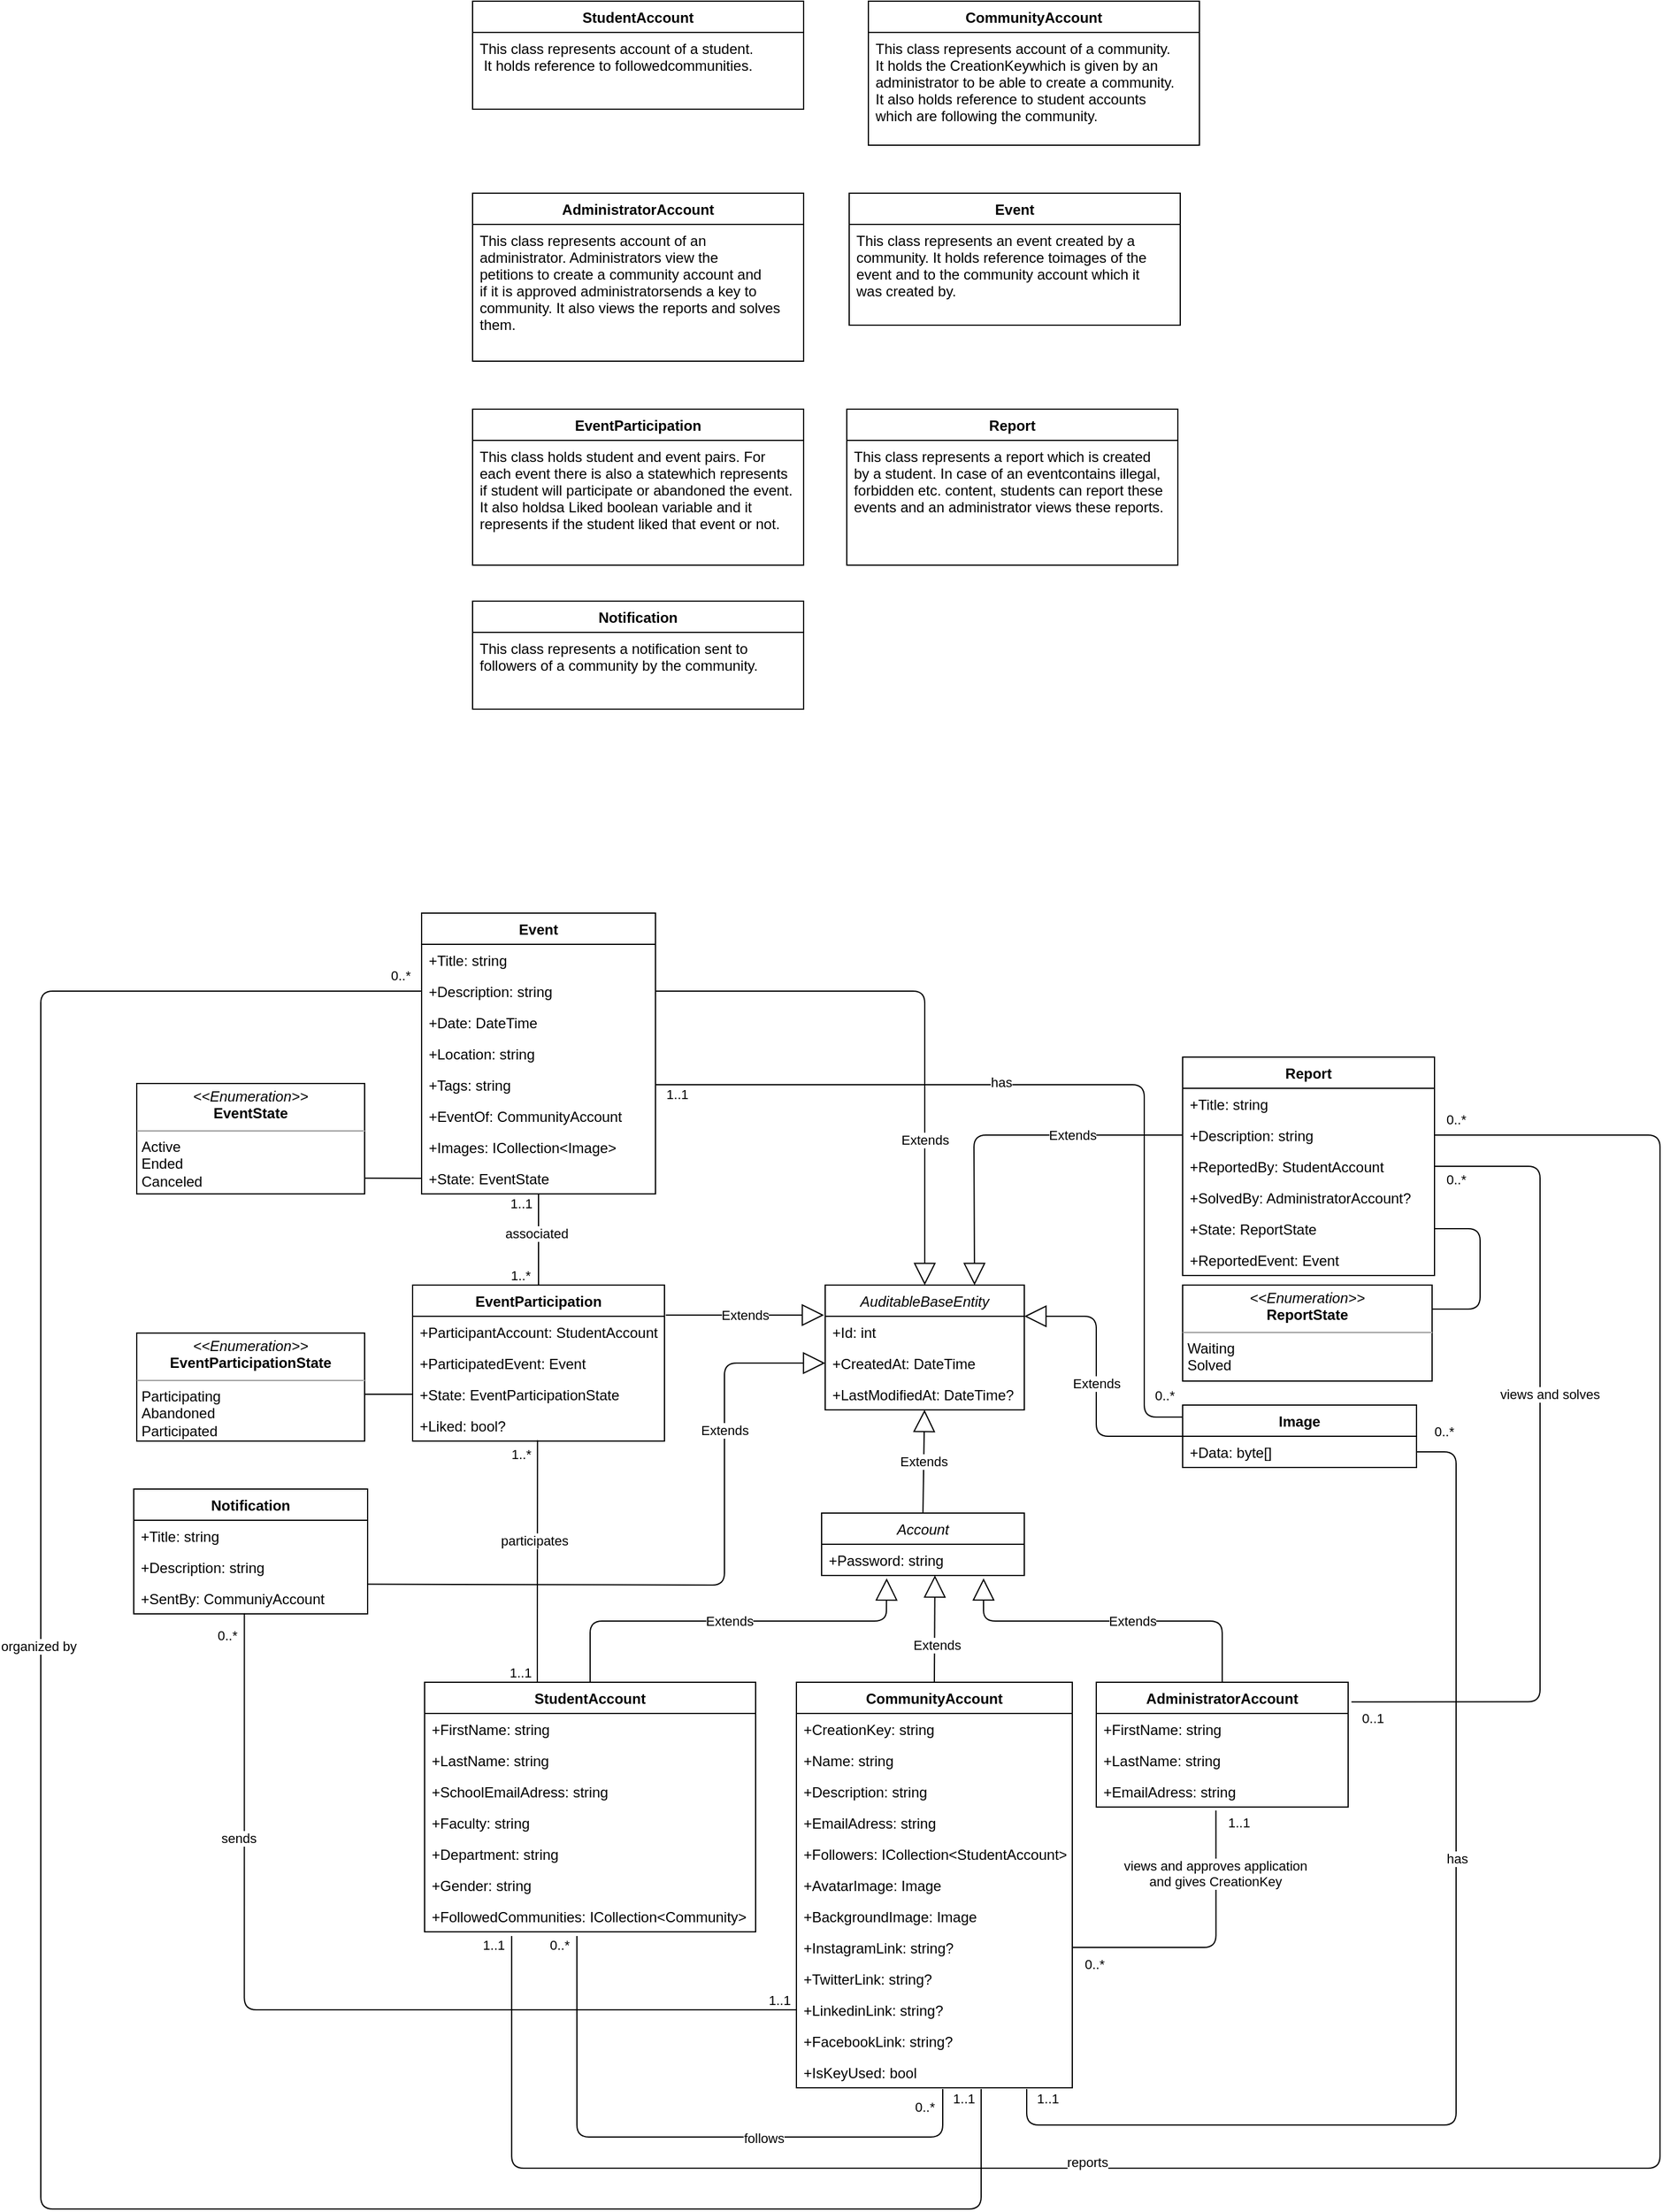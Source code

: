 <mxfile version="13.5.1" type="device"><diagram id="C5RBs43oDa-KdzZeNtuy" name="Page-1"><mxGraphModel dx="2534" dy="2142" grid="1" gridSize="10" guides="1" tooltips="1" connect="1" arrows="1" fold="1" page="1" pageScale="1" pageWidth="827" pageHeight="1169" math="0" shadow="0"><root><mxCell id="WIyWlLk6GJQsqaUBKTNV-0"/><mxCell id="WIyWlLk6GJQsqaUBKTNV-1" parent="WIyWlLk6GJQsqaUBKTNV-0"/><object label="AuditableBaseEntity" f="f&#10;" id="zkfFHV4jXpPFQw0GAbJ--0"><mxCell style="swimlane;fontStyle=2;align=center;verticalAlign=top;childLayout=stackLayout;horizontal=1;startSize=26;horizontalStack=0;resizeParent=1;resizeLast=0;collapsible=1;marginBottom=0;rounded=0;shadow=0;strokeWidth=1;" parent="WIyWlLk6GJQsqaUBKTNV-1" vertex="1"><mxGeometry x="334" y="20" width="166" height="104" as="geometry"><mxRectangle x="230" y="140" width="160" height="26" as="alternateBounds"/></mxGeometry></mxCell></object><mxCell id="zkfFHV4jXpPFQw0GAbJ--1" value="+Id: int" style="text;align=left;verticalAlign=top;spacingLeft=4;spacingRight=4;overflow=hidden;rotatable=0;points=[[0,0.5],[1,0.5]];portConstraint=eastwest;" parent="zkfFHV4jXpPFQw0GAbJ--0" vertex="1"><mxGeometry y="26" width="166" height="26" as="geometry"/></mxCell><mxCell id="zkfFHV4jXpPFQw0GAbJ--2" value="+CreatedAt: DateTime" style="text;align=left;verticalAlign=top;spacingLeft=4;spacingRight=4;overflow=hidden;rotatable=0;points=[[0,0.5],[1,0.5]];portConstraint=eastwest;rounded=0;shadow=0;html=0;" parent="zkfFHV4jXpPFQw0GAbJ--0" vertex="1"><mxGeometry y="52" width="166" height="26" as="geometry"/></mxCell><mxCell id="zkfFHV4jXpPFQw0GAbJ--3" value="+LastModifiedAt: DateTime?" style="text;align=left;verticalAlign=top;spacingLeft=4;spacingRight=4;overflow=hidden;rotatable=0;points=[[0,0.5],[1,0.5]];portConstraint=eastwest;rounded=0;shadow=0;html=0;" parent="zkfFHV4jXpPFQw0GAbJ--0" vertex="1"><mxGeometry y="78" width="166" height="26" as="geometry"/></mxCell><mxCell id="XZDIatSI2VrPZnRgUqBS-0" value="Account" style="swimlane;fontStyle=2;align=center;verticalAlign=top;childLayout=stackLayout;horizontal=1;startSize=26;horizontalStack=0;resizeParent=1;resizeParentMax=0;resizeLast=0;collapsible=1;marginBottom=0;" parent="WIyWlLk6GJQsqaUBKTNV-1" vertex="1"><mxGeometry x="331" y="210" width="169" height="52" as="geometry"/></mxCell><mxCell id="XZDIatSI2VrPZnRgUqBS-1" value="+Password: string" style="text;strokeColor=none;fillColor=none;align=left;verticalAlign=top;spacingLeft=4;spacingRight=4;overflow=hidden;rotatable=0;points=[[0,0.5],[1,0.5]];portConstraint=eastwest;" parent="XZDIatSI2VrPZnRgUqBS-0" vertex="1"><mxGeometry y="26" width="169" height="26" as="geometry"/></mxCell><mxCell id="XZDIatSI2VrPZnRgUqBS-6" value="Extends" style="endArrow=block;endSize=16;endFill=0;html=1;exitX=0.5;exitY=0;exitDx=0;exitDy=0;" parent="WIyWlLk6GJQsqaUBKTNV-1" source="XZDIatSI2VrPZnRgUqBS-0" target="zkfFHV4jXpPFQw0GAbJ--3" edge="1"><mxGeometry width="160" relative="1" as="geometry"><mxPoint x="430" y="170" as="sourcePoint"/><mxPoint x="590" y="170" as="targetPoint"/></mxGeometry></mxCell><mxCell id="XZDIatSI2VrPZnRgUqBS-7" value="StudentAccount" style="swimlane;fontStyle=1;align=center;verticalAlign=top;childLayout=stackLayout;horizontal=1;startSize=26;horizontalStack=0;resizeParent=1;resizeParentMax=0;resizeLast=0;collapsible=1;marginBottom=0;" parent="WIyWlLk6GJQsqaUBKTNV-1" vertex="1"><mxGeometry y="351" width="276" height="208" as="geometry"/></mxCell><mxCell id="XZDIatSI2VrPZnRgUqBS-8" value="+FirstName: string" style="text;strokeColor=none;fillColor=none;align=left;verticalAlign=top;spacingLeft=4;spacingRight=4;overflow=hidden;rotatable=0;points=[[0,0.5],[1,0.5]];portConstraint=eastwest;" parent="XZDIatSI2VrPZnRgUqBS-7" vertex="1"><mxGeometry y="26" width="276" height="26" as="geometry"/></mxCell><mxCell id="XZDIatSI2VrPZnRgUqBS-12" value="+LastName: string" style="text;strokeColor=none;fillColor=none;align=left;verticalAlign=top;spacingLeft=4;spacingRight=4;overflow=hidden;rotatable=0;points=[[0,0.5],[1,0.5]];portConstraint=eastwest;" parent="XZDIatSI2VrPZnRgUqBS-7" vertex="1"><mxGeometry y="52" width="276" height="26" as="geometry"/></mxCell><mxCell id="XZDIatSI2VrPZnRgUqBS-13" value="+SchoolEmailAdress: string" style="text;strokeColor=none;fillColor=none;align=left;verticalAlign=top;spacingLeft=4;spacingRight=4;overflow=hidden;rotatable=0;points=[[0,0.5],[1,0.5]];portConstraint=eastwest;" parent="XZDIatSI2VrPZnRgUqBS-7" vertex="1"><mxGeometry y="78" width="276" height="26" as="geometry"/></mxCell><mxCell id="XZDIatSI2VrPZnRgUqBS-14" value="+Faculty: string" style="text;strokeColor=none;fillColor=none;align=left;verticalAlign=top;spacingLeft=4;spacingRight=4;overflow=hidden;rotatable=0;points=[[0,0.5],[1,0.5]];portConstraint=eastwest;" parent="XZDIatSI2VrPZnRgUqBS-7" vertex="1"><mxGeometry y="104" width="276" height="26" as="geometry"/></mxCell><mxCell id="XZDIatSI2VrPZnRgUqBS-15" value="+Department: string" style="text;strokeColor=none;fillColor=none;align=left;verticalAlign=top;spacingLeft=4;spacingRight=4;overflow=hidden;rotatable=0;points=[[0,0.5],[1,0.5]];portConstraint=eastwest;" parent="XZDIatSI2VrPZnRgUqBS-7" vertex="1"><mxGeometry y="130" width="276" height="26" as="geometry"/></mxCell><mxCell id="XZDIatSI2VrPZnRgUqBS-17" value="+Gender: string" style="text;strokeColor=none;fillColor=none;align=left;verticalAlign=top;spacingLeft=4;spacingRight=4;overflow=hidden;rotatable=0;points=[[0,0.5],[1,0.5]];portConstraint=eastwest;" parent="XZDIatSI2VrPZnRgUqBS-7" vertex="1"><mxGeometry y="156" width="276" height="26" as="geometry"/></mxCell><mxCell id="XZDIatSI2VrPZnRgUqBS-18" value="+FollowedCommunities: ICollection&lt;Community&gt;" style="text;strokeColor=none;fillColor=none;align=left;verticalAlign=top;spacingLeft=4;spacingRight=4;overflow=hidden;rotatable=0;points=[[0,0.5],[1,0.5]];portConstraint=eastwest;" parent="XZDIatSI2VrPZnRgUqBS-7" vertex="1"><mxGeometry y="182" width="276" height="26" as="geometry"/></mxCell><mxCell id="XZDIatSI2VrPZnRgUqBS-19" value="Extends" style="endArrow=block;endSize=16;endFill=0;html=1;exitX=0.5;exitY=0;exitDx=0;exitDy=0;entryX=0.321;entryY=1.092;entryDx=0;entryDy=0;entryPerimeter=0;" parent="WIyWlLk6GJQsqaUBKTNV-1" source="XZDIatSI2VrPZnRgUqBS-7" target="XZDIatSI2VrPZnRgUqBS-1" edge="1"><mxGeometry width="160" relative="1" as="geometry"><mxPoint x="424" y="220" as="sourcePoint"/><mxPoint x="426.606" y="134" as="targetPoint"/><Array as="points"><mxPoint x="138" y="300"/><mxPoint x="385" y="300"/></Array></mxGeometry></mxCell><mxCell id="XZDIatSI2VrPZnRgUqBS-29" value="Extends" style="endArrow=block;endSize=16;endFill=0;html=1;exitX=0.5;exitY=0;exitDx=0;exitDy=0;entryX=0.559;entryY=0.998;entryDx=0;entryDy=0;entryPerimeter=0;" parent="WIyWlLk6GJQsqaUBKTNV-1" source="XZDIatSI2VrPZnRgUqBS-20" target="XZDIatSI2VrPZnRgUqBS-1" edge="1"><mxGeometry x="-0.288" y="-2" width="160" relative="1" as="geometry"><mxPoint x="424" y="220" as="sourcePoint"/><mxPoint x="429" y="264" as="targetPoint"/><mxPoint as="offset"/></mxGeometry></mxCell><mxCell id="XZDIatSI2VrPZnRgUqBS-39" value="Extends" style="endArrow=block;endSize=16;endFill=0;html=1;exitX=0.5;exitY=0;exitDx=0;exitDy=0;entryX=0.799;entryY=1.092;entryDx=0;entryDy=0;entryPerimeter=0;" parent="WIyWlLk6GJQsqaUBKTNV-1" source="XZDIatSI2VrPZnRgUqBS-30" target="XZDIatSI2VrPZnRgUqBS-1" edge="1"><mxGeometry x="-0.118" width="160" relative="1" as="geometry"><mxPoint x="435" y="361" as="sourcePoint"/><mxPoint x="430" y="260" as="targetPoint"/><mxPoint as="offset"/><Array as="points"><mxPoint x="665" y="300"/><mxPoint x="466" y="300"/></Array></mxGeometry></mxCell><mxCell id="XZDIatSI2VrPZnRgUqBS-30" value="AdministratorAccount" style="swimlane;fontStyle=1;align=center;verticalAlign=top;childLayout=stackLayout;horizontal=1;startSize=26;horizontalStack=0;resizeParent=1;resizeParentMax=0;resizeLast=0;collapsible=1;marginBottom=0;" parent="WIyWlLk6GJQsqaUBKTNV-1" vertex="1"><mxGeometry x="560" y="351" width="210" height="104" as="geometry"/></mxCell><mxCell id="XZDIatSI2VrPZnRgUqBS-32" value="+FirstName: string" style="text;strokeColor=none;fillColor=none;align=left;verticalAlign=top;spacingLeft=4;spacingRight=4;overflow=hidden;rotatable=0;points=[[0,0.5],[1,0.5]];portConstraint=eastwest;" parent="XZDIatSI2VrPZnRgUqBS-30" vertex="1"><mxGeometry y="26" width="210" height="26" as="geometry"/></mxCell><mxCell id="XZDIatSI2VrPZnRgUqBS-34" value="+LastName: string" style="text;strokeColor=none;fillColor=none;align=left;verticalAlign=top;spacingLeft=4;spacingRight=4;overflow=hidden;rotatable=0;points=[[0,0.5],[1,0.5]];portConstraint=eastwest;" parent="XZDIatSI2VrPZnRgUqBS-30" vertex="1"><mxGeometry y="52" width="210" height="26" as="geometry"/></mxCell><mxCell id="XZDIatSI2VrPZnRgUqBS-38" value="+EmailAdress: string" style="text;strokeColor=none;fillColor=none;align=left;verticalAlign=top;spacingLeft=4;spacingRight=4;overflow=hidden;rotatable=0;points=[[0,0.5],[1,0.5]];portConstraint=eastwest;" parent="XZDIatSI2VrPZnRgUqBS-30" vertex="1"><mxGeometry y="78" width="210" height="26" as="geometry"/></mxCell><mxCell id="XZDIatSI2VrPZnRgUqBS-64" value="&lt;p style=&quot;margin: 0px ; margin-top: 4px ; text-align: center&quot;&gt;&lt;i&gt;&amp;lt;&amp;lt;Enumeration&amp;gt;&amp;gt;&lt;/i&gt;&lt;br&gt;&lt;b&gt;EventState&lt;/b&gt;&lt;/p&gt;&lt;hr size=&quot;1&quot;&gt;&lt;p style=&quot;margin: 0px ; margin-left: 4px&quot;&gt;Active&lt;/p&gt;&lt;p style=&quot;margin: 0px ; margin-left: 4px&quot;&gt;Ended&lt;/p&gt;&lt;p style=&quot;margin: 0px ; margin-left: 4px&quot;&gt;Canceled&lt;/p&gt;" style="verticalAlign=top;align=left;overflow=fill;fontSize=12;fontFamily=Helvetica;html=1;" parent="WIyWlLk6GJQsqaUBKTNV-1" vertex="1"><mxGeometry x="-240" y="-148" width="190" height="92" as="geometry"/></mxCell><mxCell id="XZDIatSI2VrPZnRgUqBS-20" value="CommunityAccount" style="swimlane;fontStyle=1;align=center;verticalAlign=top;childLayout=stackLayout;horizontal=1;startSize=26;horizontalStack=0;resizeParent=1;resizeParentMax=0;resizeLast=0;collapsible=1;marginBottom=0;" parent="WIyWlLk6GJQsqaUBKTNV-1" vertex="1"><mxGeometry x="310" y="351" width="230" height="338" as="geometry"/></mxCell><mxCell id="XZDIatSI2VrPZnRgUqBS-21" value="+CreationKey: string" style="text;strokeColor=none;fillColor=none;align=left;verticalAlign=top;spacingLeft=4;spacingRight=4;overflow=hidden;rotatable=0;points=[[0,0.5],[1,0.5]];portConstraint=eastwest;" parent="XZDIatSI2VrPZnRgUqBS-20" vertex="1"><mxGeometry y="26" width="230" height="26" as="geometry"/></mxCell><mxCell id="XZDIatSI2VrPZnRgUqBS-22" value="+Name: string" style="text;strokeColor=none;fillColor=none;align=left;verticalAlign=top;spacingLeft=4;spacingRight=4;overflow=hidden;rotatable=0;points=[[0,0.5],[1,0.5]];portConstraint=eastwest;" parent="XZDIatSI2VrPZnRgUqBS-20" vertex="1"><mxGeometry y="52" width="230" height="26" as="geometry"/></mxCell><mxCell id="XZDIatSI2VrPZnRgUqBS-23" value="+Description: string" style="text;strokeColor=none;fillColor=none;align=left;verticalAlign=top;spacingLeft=4;spacingRight=4;overflow=hidden;rotatable=0;points=[[0,0.5],[1,0.5]];portConstraint=eastwest;" parent="XZDIatSI2VrPZnRgUqBS-20" vertex="1"><mxGeometry y="78" width="230" height="26" as="geometry"/></mxCell><mxCell id="XZDIatSI2VrPZnRgUqBS-24" value="+EmailAdress: string" style="text;strokeColor=none;fillColor=none;align=left;verticalAlign=top;spacingLeft=4;spacingRight=4;overflow=hidden;rotatable=0;points=[[0,0.5],[1,0.5]];portConstraint=eastwest;" parent="XZDIatSI2VrPZnRgUqBS-20" vertex="1"><mxGeometry y="104" width="230" height="26" as="geometry"/></mxCell><mxCell id="XZDIatSI2VrPZnRgUqBS-65" value="+Followers: ICollection&lt;StudentAccount&gt;" style="text;strokeColor=none;fillColor=none;align=left;verticalAlign=top;spacingLeft=4;spacingRight=4;overflow=hidden;rotatable=0;points=[[0,0.5],[1,0.5]];portConstraint=eastwest;" parent="XZDIatSI2VrPZnRgUqBS-20" vertex="1"><mxGeometry y="130" width="230" height="26" as="geometry"/></mxCell><mxCell id="XZDIatSI2VrPZnRgUqBS-25" value="+AvatarImage: Image" style="text;strokeColor=none;fillColor=none;align=left;verticalAlign=top;spacingLeft=4;spacingRight=4;overflow=hidden;rotatable=0;points=[[0,0.5],[1,0.5]];portConstraint=eastwest;" parent="XZDIatSI2VrPZnRgUqBS-20" vertex="1"><mxGeometry y="156" width="230" height="26" as="geometry"/></mxCell><mxCell id="XZDIatSI2VrPZnRgUqBS-54" value="+BackgroundImage: Image" style="text;strokeColor=none;fillColor=none;align=left;verticalAlign=top;spacingLeft=4;spacingRight=4;overflow=hidden;rotatable=0;points=[[0,0.5],[1,0.5]];portConstraint=eastwest;" parent="XZDIatSI2VrPZnRgUqBS-20" vertex="1"><mxGeometry y="182" width="230" height="26" as="geometry"/></mxCell><mxCell id="XZDIatSI2VrPZnRgUqBS-53" value="+InstagramLink: string?" style="text;strokeColor=none;fillColor=none;align=left;verticalAlign=top;spacingLeft=4;spacingRight=4;overflow=hidden;rotatable=0;points=[[0,0.5],[1,0.5]];portConstraint=eastwest;" parent="XZDIatSI2VrPZnRgUqBS-20" vertex="1"><mxGeometry y="208" width="230" height="26" as="geometry"/></mxCell><mxCell id="XZDIatSI2VrPZnRgUqBS-26" value="+TwitterLink: string?" style="text;strokeColor=none;fillColor=none;align=left;verticalAlign=top;spacingLeft=4;spacingRight=4;overflow=hidden;rotatable=0;points=[[0,0.5],[1,0.5]];portConstraint=eastwest;" parent="XZDIatSI2VrPZnRgUqBS-20" vertex="1"><mxGeometry y="234" width="230" height="26" as="geometry"/></mxCell><mxCell id="XZDIatSI2VrPZnRgUqBS-27" value="+LinkedinLink: string?" style="text;strokeColor=none;fillColor=none;align=left;verticalAlign=top;spacingLeft=4;spacingRight=4;overflow=hidden;rotatable=0;points=[[0,0.5],[1,0.5]];portConstraint=eastwest;" parent="XZDIatSI2VrPZnRgUqBS-20" vertex="1"><mxGeometry y="260" width="230" height="26" as="geometry"/></mxCell><mxCell id="XZDIatSI2VrPZnRgUqBS-28" value="+FacebookLink: string?" style="text;strokeColor=none;fillColor=none;align=left;verticalAlign=top;spacingLeft=4;spacingRight=4;overflow=hidden;rotatable=0;points=[[0,0.5],[1,0.5]];portConstraint=eastwest;" parent="XZDIatSI2VrPZnRgUqBS-20" vertex="1"><mxGeometry y="286" width="230" height="26" as="geometry"/></mxCell><mxCell id="_XggBSpL-9v-YtMyUM1m-0" value="+IsKeyUsed: bool" style="text;strokeColor=none;fillColor=none;align=left;verticalAlign=top;spacingLeft=4;spacingRight=4;overflow=hidden;rotatable=0;points=[[0,0.5],[1,0.5]];portConstraint=eastwest;" vertex="1" parent="XZDIatSI2VrPZnRgUqBS-20"><mxGeometry y="312" width="230" height="26" as="geometry"/></mxCell><mxCell id="XZDIatSI2VrPZnRgUqBS-66" value="&lt;p style=&quot;margin: 0px ; margin-top: 4px ; text-align: center&quot;&gt;&lt;i&gt;&amp;lt;&amp;lt;Enumeration&amp;gt;&amp;gt;&lt;/i&gt;&lt;br&gt;&lt;b&gt;ReportState&lt;/b&gt;&lt;/p&gt;&lt;hr size=&quot;1&quot;&gt;&lt;p style=&quot;margin: 0px ; margin-left: 4px&quot;&gt;Waiting&lt;/p&gt;&lt;p style=&quot;margin: 0px ; margin-left: 4px&quot;&gt;Solved&lt;/p&gt;" style="verticalAlign=top;align=left;overflow=fill;fontSize=12;fontFamily=Helvetica;html=1;" parent="WIyWlLk6GJQsqaUBKTNV-1" vertex="1"><mxGeometry x="632" y="20" width="208" height="80" as="geometry"/></mxCell><mxCell id="Ba5FxdLqkeqpwZ7B7Oad-0" value="Extends" style="endArrow=block;endSize=16;endFill=0;html=1;exitX=1;exitY=0.5;exitDx=0;exitDy=0;entryX=0.5;entryY=0;entryDx=0;entryDy=0;" parent="WIyWlLk6GJQsqaUBKTNV-1" source="XZDIatSI2VrPZnRgUqBS-45" target="zkfFHV4jXpPFQw0GAbJ--0" edge="1"><mxGeometry x="0.489" width="160" relative="1" as="geometry"><mxPoint x="425.5" y="220" as="sourcePoint"/><mxPoint x="426.803" y="134" as="targetPoint"/><Array as="points"><mxPoint x="417" y="-225"/></Array><mxPoint y="-1" as="offset"/></mxGeometry></mxCell><mxCell id="Ba5FxdLqkeqpwZ7B7Oad-1" value="Extends" style="endArrow=block;endSize=16;endFill=0;html=1;exitX=0;exitY=0.5;exitDx=0;exitDy=0;entryX=1;entryY=0.25;entryDx=0;entryDy=0;" parent="WIyWlLk6GJQsqaUBKTNV-1" source="XZDIatSI2VrPZnRgUqBS-55" target="zkfFHV4jXpPFQw0GAbJ--0" edge="1"><mxGeometry width="160" relative="1" as="geometry"><mxPoint x="425.5" y="220" as="sourcePoint"/><mxPoint x="426.803" y="134.0" as="targetPoint"/><Array as="points"><mxPoint x="560" y="146"/><mxPoint x="560" y="46"/></Array></mxGeometry></mxCell><mxCell id="Ba5FxdLqkeqpwZ7B7Oad-4" value="" style="endArrow=none;html=1;exitX=0;exitY=0.5;exitDx=0;exitDy=0;entryX=1.002;entryY=0.858;entryDx=0;entryDy=0;entryPerimeter=0;" parent="WIyWlLk6GJQsqaUBKTNV-1" source="XZDIatSI2VrPZnRgUqBS-63" target="XZDIatSI2VrPZnRgUqBS-64" edge="1"><mxGeometry width="50" height="50" relative="1" as="geometry"><mxPoint x="820" y="80" as="sourcePoint"/><mxPoint x="847" y="-69" as="targetPoint"/></mxGeometry></mxCell><mxCell id="Ba5FxdLqkeqpwZ7B7Oad-5" value="&lt;p style=&quot;margin: 0px ; margin-top: 4px ; text-align: center&quot;&gt;&lt;i&gt;&amp;lt;&amp;lt;Enumeration&amp;gt;&amp;gt;&lt;/i&gt;&lt;br&gt;&lt;b&gt;EventParticipationState&lt;/b&gt;&lt;/p&gt;&lt;hr size=&quot;1&quot;&gt;&lt;p style=&quot;margin: 0px ; margin-left: 4px&quot;&gt;Participating&lt;/p&gt;&lt;p style=&quot;margin: 0px ; margin-left: 4px&quot;&gt;Abandoned&lt;/p&gt;&lt;p style=&quot;margin: 0px ; margin-left: 4px&quot;&gt;Participated&lt;/p&gt;" style="verticalAlign=top;align=left;overflow=fill;fontSize=12;fontFamily=Helvetica;html=1;" parent="WIyWlLk6GJQsqaUBKTNV-1" vertex="1"><mxGeometry x="-240" y="60" width="190" height="90" as="geometry"/></mxCell><mxCell id="Ba5FxdLqkeqpwZ7B7Oad-15" value="" style="endArrow=none;html=1;exitX=0.997;exitY=0.566;exitDx=0;exitDy=0;entryX=0;entryY=0.5;entryDx=0;entryDy=0;exitPerimeter=0;" parent="WIyWlLk6GJQsqaUBKTNV-1" source="Ba5FxdLqkeqpwZ7B7Oad-5" target="Ba5FxdLqkeqpwZ7B7Oad-9" edge="1"><mxGeometry width="50" height="50" relative="1" as="geometry"><mxPoint x="735" y="221.0" as="sourcePoint"/><mxPoint x="860" y="221.0" as="targetPoint"/></mxGeometry></mxCell><mxCell id="Ba5FxdLqkeqpwZ7B7Oad-16" value="Extends" style="endArrow=block;endSize=16;endFill=0;html=1;" parent="WIyWlLk6GJQsqaUBKTNV-1" edge="1"><mxGeometry width="160" relative="1" as="geometry"><mxPoint x="201" y="45" as="sourcePoint"/><mxPoint x="333" y="45" as="targetPoint"/></mxGeometry></mxCell><mxCell id="Ba5FxdLqkeqpwZ7B7Oad-6" value="EventParticipation" style="swimlane;fontStyle=1;align=center;verticalAlign=top;childLayout=stackLayout;horizontal=1;startSize=26;horizontalStack=0;resizeParent=1;resizeParentMax=0;resizeLast=0;collapsible=1;marginBottom=0;" parent="WIyWlLk6GJQsqaUBKTNV-1" vertex="1"><mxGeometry x="-10" y="20" width="210" height="130" as="geometry"/></mxCell><mxCell id="Ba5FxdLqkeqpwZ7B7Oad-7" value="+ParticipantAccount: StudentAccount" style="text;strokeColor=none;fillColor=none;align=left;verticalAlign=top;spacingLeft=4;spacingRight=4;overflow=hidden;rotatable=0;points=[[0,0.5],[1,0.5]];portConstraint=eastwest;" parent="Ba5FxdLqkeqpwZ7B7Oad-6" vertex="1"><mxGeometry y="26" width="210" height="26" as="geometry"/></mxCell><mxCell id="Ba5FxdLqkeqpwZ7B7Oad-8" value="+ParticipatedEvent: Event" style="text;strokeColor=none;fillColor=none;align=left;verticalAlign=top;spacingLeft=4;spacingRight=4;overflow=hidden;rotatable=0;points=[[0,0.5],[1,0.5]];portConstraint=eastwest;" parent="Ba5FxdLqkeqpwZ7B7Oad-6" vertex="1"><mxGeometry y="52" width="210" height="26" as="geometry"/></mxCell><mxCell id="Ba5FxdLqkeqpwZ7B7Oad-9" value="+State: EventParticipationState" style="text;strokeColor=none;fillColor=none;align=left;verticalAlign=top;spacingLeft=4;spacingRight=4;overflow=hidden;rotatable=0;points=[[0,0.5],[1,0.5]];portConstraint=eastwest;" parent="Ba5FxdLqkeqpwZ7B7Oad-6" vertex="1"><mxGeometry y="78" width="210" height="26" as="geometry"/></mxCell><mxCell id="Ba5FxdLqkeqpwZ7B7Oad-10" value="+Liked: bool?" style="text;strokeColor=none;fillColor=none;align=left;verticalAlign=top;spacingLeft=4;spacingRight=4;overflow=hidden;rotatable=0;points=[[0,0.5],[1,0.5]];portConstraint=eastwest;" parent="Ba5FxdLqkeqpwZ7B7Oad-6" vertex="1"><mxGeometry y="104" width="210" height="26" as="geometry"/></mxCell><mxCell id="Ba5FxdLqkeqpwZ7B7Oad-22" value="Extends" style="endArrow=block;endSize=16;endFill=0;html=1;exitX=0;exitY=0.5;exitDx=0;exitDy=0;entryX=0.75;entryY=0;entryDx=0;entryDy=0;" parent="WIyWlLk6GJQsqaUBKTNV-1" source="Ba5FxdLqkeqpwZ7B7Oad-19" target="zkfFHV4jXpPFQw0GAbJ--0" edge="1"><mxGeometry x="-0.385" width="160" relative="1" as="geometry"><mxPoint x="642" y="56.0" as="sourcePoint"/><mxPoint x="510" y="56.0" as="targetPoint"/><Array as="points"><mxPoint x="458" y="-105"/></Array><mxPoint as="offset"/></mxGeometry></mxCell><mxCell id="XZDIatSI2VrPZnRgUqBS-55" value="Image" style="swimlane;fontStyle=1;align=center;verticalAlign=top;childLayout=stackLayout;horizontal=1;startSize=26;horizontalStack=0;resizeParent=1;resizeParentMax=0;resizeLast=0;collapsible=1;marginBottom=0;" parent="WIyWlLk6GJQsqaUBKTNV-1" vertex="1"><mxGeometry x="632" y="120" width="195" height="52" as="geometry"/></mxCell><mxCell id="Ba5FxdLqkeqpwZ7B7Oad-26" value="+Data: byte[]" style="text;strokeColor=none;fillColor=none;align=left;verticalAlign=top;spacingLeft=4;spacingRight=4;overflow=hidden;rotatable=0;points=[[0,0.5],[1,0.5]];portConstraint=eastwest;" parent="XZDIatSI2VrPZnRgUqBS-55" vertex="1"><mxGeometry y="26" width="195" height="26" as="geometry"/></mxCell><mxCell id="Ba5FxdLqkeqpwZ7B7Oad-23" value="" style="endArrow=none;html=1;exitX=1;exitY=0.25;exitDx=0;exitDy=0;entryX=1;entryY=0.5;entryDx=0;entryDy=0;" parent="WIyWlLk6GJQsqaUBKTNV-1" source="XZDIatSI2VrPZnRgUqBS-66" target="Ba5FxdLqkeqpwZ7B7Oad-43" edge="1"><mxGeometry width="50" height="50" relative="1" as="geometry"><mxPoint x="7.5" y="-59.0" as="sourcePoint"/><mxPoint x="-60" y="-59.0" as="targetPoint"/><Array as="points"><mxPoint x="880" y="40"/><mxPoint x="880" y="-27"/></Array></mxGeometry></mxCell><mxCell id="Ba5FxdLqkeqpwZ7B7Oad-30" value="" style="endArrow=none;html=1;edgeStyle=orthogonalEdgeStyle;exitX=0.5;exitY=0;exitDx=0;exitDy=0;entryX=0.5;entryY=1;entryDx=0;entryDy=0;" parent="WIyWlLk6GJQsqaUBKTNV-1" source="Ba5FxdLqkeqpwZ7B7Oad-6" target="XZDIatSI2VrPZnRgUqBS-40" edge="1"><mxGeometry relative="1" as="geometry"><mxPoint x="70" y="-30" as="sourcePoint"/><mxPoint x="95" y="-40" as="targetPoint"/></mxGeometry></mxCell><mxCell id="Ba5FxdLqkeqpwZ7B7Oad-31" value="1..*" style="edgeLabel;resizable=0;html=1;align=left;verticalAlign=bottom;" parent="Ba5FxdLqkeqpwZ7B7Oad-30" connectable="0" vertex="1"><mxGeometry x="-1" relative="1" as="geometry"><mxPoint x="-25" as="offset"/></mxGeometry></mxCell><mxCell id="Ba5FxdLqkeqpwZ7B7Oad-32" value="1..1" style="edgeLabel;resizable=0;html=1;align=right;verticalAlign=bottom;" parent="Ba5FxdLqkeqpwZ7B7Oad-30" connectable="0" vertex="1"><mxGeometry x="1" relative="1" as="geometry"><mxPoint x="-5" y="16" as="offset"/></mxGeometry></mxCell><mxCell id="XZDIatSI2VrPZnRgUqBS-40" value="Event" style="swimlane;fontStyle=1;align=center;verticalAlign=top;childLayout=stackLayout;horizontal=1;startSize=26;horizontalStack=0;resizeParent=1;resizeParentMax=0;resizeLast=0;collapsible=1;marginBottom=0;" parent="WIyWlLk6GJQsqaUBKTNV-1" vertex="1"><mxGeometry x="-2.5" y="-290" width="195" height="234" as="geometry"/></mxCell><mxCell id="XZDIatSI2VrPZnRgUqBS-41" value="+Title: string" style="text;strokeColor=none;fillColor=none;align=left;verticalAlign=top;spacingLeft=4;spacingRight=4;overflow=hidden;rotatable=0;points=[[0,0.5],[1,0.5]];portConstraint=eastwest;" parent="XZDIatSI2VrPZnRgUqBS-40" vertex="1"><mxGeometry y="26" width="195" height="26" as="geometry"/></mxCell><mxCell id="XZDIatSI2VrPZnRgUqBS-45" value="+Description: string" style="text;strokeColor=none;fillColor=none;align=left;verticalAlign=top;spacingLeft=4;spacingRight=4;overflow=hidden;rotatable=0;points=[[0,0.5],[1,0.5]];portConstraint=eastwest;" parent="XZDIatSI2VrPZnRgUqBS-40" vertex="1"><mxGeometry y="52" width="195" height="26" as="geometry"/></mxCell><mxCell id="XZDIatSI2VrPZnRgUqBS-46" value="+Date: DateTime" style="text;strokeColor=none;fillColor=none;align=left;verticalAlign=top;spacingLeft=4;spacingRight=4;overflow=hidden;rotatable=0;points=[[0,0.5],[1,0.5]];portConstraint=eastwest;" parent="XZDIatSI2VrPZnRgUqBS-40" vertex="1"><mxGeometry y="78" width="195" height="26" as="geometry"/></mxCell><mxCell id="XZDIatSI2VrPZnRgUqBS-47" value="+Location: string" style="text;strokeColor=none;fillColor=none;align=left;verticalAlign=top;spacingLeft=4;spacingRight=4;overflow=hidden;rotatable=0;points=[[0,0.5],[1,0.5]];portConstraint=eastwest;" parent="XZDIatSI2VrPZnRgUqBS-40" vertex="1"><mxGeometry y="104" width="195" height="26" as="geometry"/></mxCell><mxCell id="XZDIatSI2VrPZnRgUqBS-48" value="+Tags: string" style="text;strokeColor=none;fillColor=none;align=left;verticalAlign=top;spacingLeft=4;spacingRight=4;overflow=hidden;rotatable=0;points=[[0,0.5],[1,0.5]];portConstraint=eastwest;" parent="XZDIatSI2VrPZnRgUqBS-40" vertex="1"><mxGeometry y="130" width="195" height="26" as="geometry"/></mxCell><mxCell id="XZDIatSI2VrPZnRgUqBS-49" value="+EventOf: CommunityAccount" style="text;strokeColor=none;fillColor=none;align=left;verticalAlign=top;spacingLeft=4;spacingRight=4;overflow=hidden;rotatable=0;points=[[0,0.5],[1,0.5]];portConstraint=eastwest;" parent="XZDIatSI2VrPZnRgUqBS-40" vertex="1"><mxGeometry y="156" width="195" height="26" as="geometry"/></mxCell><mxCell id="XZDIatSI2VrPZnRgUqBS-50" value="+Images: ICollection&lt;Image&gt;" style="text;strokeColor=none;fillColor=none;align=left;verticalAlign=top;spacingLeft=4;spacingRight=4;overflow=hidden;rotatable=0;points=[[0,0.5],[1,0.5]];portConstraint=eastwest;" parent="XZDIatSI2VrPZnRgUqBS-40" vertex="1"><mxGeometry y="182" width="195" height="26" as="geometry"/></mxCell><mxCell id="XZDIatSI2VrPZnRgUqBS-63" value="+State: EventState" style="text;strokeColor=none;fillColor=none;align=left;verticalAlign=top;spacingLeft=4;spacingRight=4;overflow=hidden;rotatable=0;points=[[0,0.5],[1,0.5]];portConstraint=eastwest;" parent="XZDIatSI2VrPZnRgUqBS-40" vertex="1"><mxGeometry y="208" width="195" height="26" as="geometry"/></mxCell><mxCell id="Ba5FxdLqkeqpwZ7B7Oad-33" value="associated" style="edgeLabel;resizable=0;html=1;align=right;verticalAlign=bottom;" parent="WIyWlLk6GJQsqaUBKTNV-1" connectable="0" vertex="1"><mxGeometry x="120" y="-14.003" as="geometry"/></mxCell><mxCell id="Ba5FxdLqkeqpwZ7B7Oad-34" value="" style="endArrow=none;html=1;edgeStyle=orthogonalEdgeStyle;entryX=0.496;entryY=0.973;entryDx=0;entryDy=0;entryPerimeter=0;" parent="WIyWlLk6GJQsqaUBKTNV-1" target="Ba5FxdLqkeqpwZ7B7Oad-10" edge="1"><mxGeometry relative="1" as="geometry"><mxPoint x="94" y="351" as="sourcePoint"/><mxPoint x="80" y="230" as="targetPoint"/><Array as="points"><mxPoint x="94" y="310"/><mxPoint x="94" y="310"/></Array></mxGeometry></mxCell><mxCell id="Ba5FxdLqkeqpwZ7B7Oad-35" value="1..1" style="edgeLabel;resizable=0;html=1;align=left;verticalAlign=bottom;" parent="Ba5FxdLqkeqpwZ7B7Oad-34" connectable="0" vertex="1"><mxGeometry x="-1" relative="1" as="geometry"><mxPoint x="-25" as="offset"/></mxGeometry></mxCell><mxCell id="Ba5FxdLqkeqpwZ7B7Oad-36" value="1..*" style="edgeLabel;resizable=0;html=1;align=right;verticalAlign=bottom;" parent="Ba5FxdLqkeqpwZ7B7Oad-34" connectable="0" vertex="1"><mxGeometry x="1" relative="1" as="geometry"><mxPoint x="-5" y="20.18" as="offset"/></mxGeometry></mxCell><mxCell id="Ba5FxdLqkeqpwZ7B7Oad-37" value="participates" style="edgeLabel;resizable=0;html=1;align=right;verticalAlign=bottom;" parent="WIyWlLk6GJQsqaUBKTNV-1" connectable="0" vertex="1"><mxGeometry x="120" y="241.997" as="geometry"/></mxCell><mxCell id="Ba5FxdLqkeqpwZ7B7Oad-38" value="" style="endArrow=none;html=1;edgeStyle=orthogonalEdgeStyle;entryX=0.46;entryY=1.133;entryDx=0;entryDy=0;entryPerimeter=0;" parent="WIyWlLk6GJQsqaUBKTNV-1" target="XZDIatSI2VrPZnRgUqBS-18" edge="1"><mxGeometry relative="1" as="geometry"><mxPoint x="432" y="690" as="sourcePoint"/><mxPoint x="210.38" y="619.996" as="targetPoint"/><Array as="points"><mxPoint x="432" y="730"/><mxPoint x="127" y="730"/></Array></mxGeometry></mxCell><mxCell id="Ba5FxdLqkeqpwZ7B7Oad-39" value="0..*" style="edgeLabel;resizable=0;html=1;align=left;verticalAlign=bottom;" parent="Ba5FxdLqkeqpwZ7B7Oad-38" connectable="0" vertex="1"><mxGeometry x="-1" relative="1" as="geometry"><mxPoint x="-25" y="23.41" as="offset"/></mxGeometry></mxCell><mxCell id="Ba5FxdLqkeqpwZ7B7Oad-40" value="0..*" style="edgeLabel;resizable=0;html=1;align=right;verticalAlign=bottom;" parent="Ba5FxdLqkeqpwZ7B7Oad-38" connectable="0" vertex="1"><mxGeometry x="1" relative="1" as="geometry"><mxPoint x="-5" y="16" as="offset"/></mxGeometry></mxCell><mxCell id="Ba5FxdLqkeqpwZ7B7Oad-41" value="follows" style="edgeLabel;resizable=0;html=1;align=right;verticalAlign=bottom;" parent="WIyWlLk6GJQsqaUBKTNV-1" connectable="0" vertex="1"><mxGeometry x="300" y="739.997" as="geometry"/></mxCell><mxCell id="Ba5FxdLqkeqpwZ7B7Oad-44" value="" style="endArrow=none;html=1;edgeStyle=orthogonalEdgeStyle;exitX=1;exitY=0.5;exitDx=0;exitDy=0;entryX=1.013;entryY=0.157;entryDx=0;entryDy=0;entryPerimeter=0;" parent="WIyWlLk6GJQsqaUBKTNV-1" source="Ba5FxdLqkeqpwZ7B7Oad-20" target="XZDIatSI2VrPZnRgUqBS-30" edge="1"><mxGeometry relative="1" as="geometry"><mxPoint x="1104.94" y="408.128" as="sourcePoint"/><mxPoint x="800" y="329.998" as="targetPoint"/><Array as="points"><mxPoint x="930" y="-79"/><mxPoint x="930" y="367"/></Array></mxGeometry></mxCell><mxCell id="Ba5FxdLqkeqpwZ7B7Oad-45" value="0..*" style="edgeLabel;resizable=0;html=1;align=left;verticalAlign=bottom;" parent="Ba5FxdLqkeqpwZ7B7Oad-44" connectable="0" vertex="1"><mxGeometry x="-1" relative="1" as="geometry"><mxPoint x="8" y="19" as="offset"/></mxGeometry></mxCell><mxCell id="Ba5FxdLqkeqpwZ7B7Oad-46" value="0..1" style="edgeLabel;resizable=0;html=1;align=right;verticalAlign=bottom;" parent="Ba5FxdLqkeqpwZ7B7Oad-44" connectable="0" vertex="1"><mxGeometry x="1" relative="1" as="geometry"><mxPoint x="27.7" y="22.67" as="offset"/></mxGeometry></mxCell><mxCell id="Ba5FxdLqkeqpwZ7B7Oad-47" value="views and solves" style="edgeLabel;resizable=0;html=1;align=right;verticalAlign=bottom;" parent="WIyWlLk6GJQsqaUBKTNV-1" connectable="0" vertex="1"><mxGeometry x="980" y="119.997" as="geometry"/></mxCell><mxCell id="Ba5FxdLqkeqpwZ7B7Oad-48" value="" style="endArrow=none;html=1;edgeStyle=orthogonalEdgeStyle;exitX=1;exitY=0.5;exitDx=0;exitDy=0;entryX=0.263;entryY=1.133;entryDx=0;entryDy=0;entryPerimeter=0;" parent="WIyWlLk6GJQsqaUBKTNV-1" source="Ba5FxdLqkeqpwZ7B7Oad-19" target="XZDIatSI2VrPZnRgUqBS-18" edge="1"><mxGeometry relative="1" as="geometry"><mxPoint x="413.94" y="722.358" as="sourcePoint"/><mxPoint x="109.0" y="644.228" as="targetPoint"/><Array as="points"><mxPoint x="1030" y="-105"/><mxPoint x="1030" y="756"/><mxPoint x="73" y="756"/></Array></mxGeometry></mxCell><mxCell id="Ba5FxdLqkeqpwZ7B7Oad-49" value="0..*" style="edgeLabel;resizable=0;html=1;align=left;verticalAlign=bottom;" parent="Ba5FxdLqkeqpwZ7B7Oad-48" connectable="0" vertex="1"><mxGeometry x="-1" relative="1" as="geometry"><mxPoint x="8" y="-5" as="offset"/></mxGeometry></mxCell><mxCell id="Ba5FxdLqkeqpwZ7B7Oad-50" value="1..1" style="edgeLabel;resizable=0;html=1;align=right;verticalAlign=bottom;" parent="Ba5FxdLqkeqpwZ7B7Oad-48" connectable="0" vertex="1"><mxGeometry x="1" relative="1" as="geometry"><mxPoint x="-5" y="16" as="offset"/></mxGeometry></mxCell><mxCell id="Ba5FxdLqkeqpwZ7B7Oad-51" value="reports" style="edgeLabel;resizable=0;html=1;align=right;verticalAlign=bottom;" parent="WIyWlLk6GJQsqaUBKTNV-1" connectable="0" vertex="1"><mxGeometry x="570" y="759.997" as="geometry"/></mxCell><mxCell id="Ba5FxdLqkeqpwZ7B7Oad-52" value="" style="endArrow=none;html=1;edgeStyle=orthogonalEdgeStyle;exitX=0;exitY=0.5;exitDx=0;exitDy=0;" parent="WIyWlLk6GJQsqaUBKTNV-1" source="XZDIatSI2VrPZnRgUqBS-45" edge="1"><mxGeometry relative="1" as="geometry"><mxPoint x="839.41" y="-40" as="sourcePoint"/><mxPoint x="464" y="690" as="targetPoint"/><Array as="points"><mxPoint x="-320" y="-225"/><mxPoint x="-320" y="790"/><mxPoint x="464" y="790"/></Array></mxGeometry></mxCell><mxCell id="Ba5FxdLqkeqpwZ7B7Oad-53" value="0..*" style="edgeLabel;resizable=0;html=1;align=left;verticalAlign=bottom;" parent="Ba5FxdLqkeqpwZ7B7Oad-52" connectable="0" vertex="1"><mxGeometry x="-1" relative="1" as="geometry"><mxPoint x="-27.5" y="-5" as="offset"/></mxGeometry></mxCell><mxCell id="Ba5FxdLqkeqpwZ7B7Oad-54" value="1..1" style="edgeLabel;resizable=0;html=1;align=right;verticalAlign=bottom;" parent="Ba5FxdLqkeqpwZ7B7Oad-52" connectable="0" vertex="1"><mxGeometry x="1" relative="1" as="geometry"><mxPoint x="-5" y="16" as="offset"/></mxGeometry></mxCell><mxCell id="Ba5FxdLqkeqpwZ7B7Oad-55" value="organized by" style="edgeLabel;resizable=0;html=1;align=right;verticalAlign=bottom;" parent="WIyWlLk6GJQsqaUBKTNV-1" connectable="0" vertex="1"><mxGeometry x="-290" y="329.997" as="geometry"/></mxCell><mxCell id="Ba5FxdLqkeqpwZ7B7Oad-56" value="" style="endArrow=none;html=1;edgeStyle=orthogonalEdgeStyle;entryX=1;entryY=0.5;entryDx=0;entryDy=0;" parent="WIyWlLk6GJQsqaUBKTNV-1" target="XZDIatSI2VrPZnRgUqBS-48" edge="1"><mxGeometry relative="1" as="geometry"><mxPoint x="632" y="130" as="sourcePoint"/><mxPoint x="266.38" y="79.996" as="targetPoint"/><Array as="points"><mxPoint x="632" y="130"/><mxPoint x="600" y="130"/><mxPoint x="600" y="-147"/></Array></mxGeometry></mxCell><mxCell id="Ba5FxdLqkeqpwZ7B7Oad-57" value="0..*" style="edgeLabel;resizable=0;html=1;align=left;verticalAlign=bottom;" parent="Ba5FxdLqkeqpwZ7B7Oad-56" connectable="0" vertex="1"><mxGeometry x="-1" relative="1" as="geometry"><mxPoint x="-25" y="-10" as="offset"/></mxGeometry></mxCell><mxCell id="Ba5FxdLqkeqpwZ7B7Oad-58" value="1..1" style="edgeLabel;resizable=0;html=1;align=right;verticalAlign=bottom;" parent="Ba5FxdLqkeqpwZ7B7Oad-56" connectable="0" vertex="1"><mxGeometry x="1" relative="1" as="geometry"><mxPoint x="28" y="16" as="offset"/></mxGeometry></mxCell><mxCell id="Ba5FxdLqkeqpwZ7B7Oad-59" value="has" style="edgeLabel;resizable=0;html=1;align=right;verticalAlign=bottom;" parent="WIyWlLk6GJQsqaUBKTNV-1" connectable="0" vertex="1"><mxGeometry x="490" y="-140.003" as="geometry"/></mxCell><mxCell id="Ba5FxdLqkeqpwZ7B7Oad-60" value="" style="endArrow=none;html=1;edgeStyle=orthogonalEdgeStyle;exitX=1;exitY=0.5;exitDx=0;exitDy=0;" parent="WIyWlLk6GJQsqaUBKTNV-1" source="Ba5FxdLqkeqpwZ7B7Oad-26" edge="1"><mxGeometry relative="1" as="geometry"><mxPoint x="954.94" y="638.128" as="sourcePoint"/><mxPoint x="502" y="690" as="targetPoint"/><Array as="points"><mxPoint x="860" y="159"/><mxPoint x="860" y="720"/><mxPoint x="502" y="720"/></Array></mxGeometry></mxCell><mxCell id="Ba5FxdLqkeqpwZ7B7Oad-61" value="0..*" style="edgeLabel;resizable=0;html=1;align=left;verticalAlign=bottom;" parent="Ba5FxdLqkeqpwZ7B7Oad-60" connectable="0" vertex="1"><mxGeometry x="-1" relative="1" as="geometry"><mxPoint x="13" y="-9.0" as="offset"/></mxGeometry></mxCell><mxCell id="Ba5FxdLqkeqpwZ7B7Oad-62" value="1..1" style="edgeLabel;resizable=0;html=1;align=right;verticalAlign=bottom;" parent="Ba5FxdLqkeqpwZ7B7Oad-60" connectable="0" vertex="1"><mxGeometry x="1" relative="1" as="geometry"><mxPoint x="27.95" y="16" as="offset"/></mxGeometry></mxCell><mxCell id="Ba5FxdLqkeqpwZ7B7Oad-63" value="has" style="edgeLabel;resizable=0;html=1;align=right;verticalAlign=bottom;" parent="WIyWlLk6GJQsqaUBKTNV-1" connectable="0" vertex="1"><mxGeometry x="870" y="506.997" as="geometry"/></mxCell><mxCell id="Ba5FxdLqkeqpwZ7B7Oad-64" value="" style="endArrow=none;html=1;edgeStyle=orthogonalEdgeStyle;exitX=0.475;exitY=1.11;exitDx=0;exitDy=0;entryX=1;entryY=0.5;entryDx=0;entryDy=0;exitPerimeter=0;" parent="WIyWlLk6GJQsqaUBKTNV-1" source="XZDIatSI2VrPZnRgUqBS-38" target="XZDIatSI2VrPZnRgUqBS-53" edge="1"><mxGeometry relative="1" as="geometry"><mxPoint x="655.63" y="230.0" as="sourcePoint"/><mxPoint x="586.36" y="676.328" as="targetPoint"/><Array as="points"><mxPoint x="660" y="572"/></Array></mxGeometry></mxCell><mxCell id="Ba5FxdLqkeqpwZ7B7Oad-65" value="1..1" style="edgeLabel;resizable=0;html=1;align=left;verticalAlign=bottom;" parent="Ba5FxdLqkeqpwZ7B7Oad-64" connectable="0" vertex="1"><mxGeometry x="-1" relative="1" as="geometry"><mxPoint x="8" y="19" as="offset"/></mxGeometry></mxCell><mxCell id="Ba5FxdLqkeqpwZ7B7Oad-66" value="0..*" style="edgeLabel;resizable=0;html=1;align=right;verticalAlign=bottom;" parent="Ba5FxdLqkeqpwZ7B7Oad-64" connectable="0" vertex="1"><mxGeometry x="1" relative="1" as="geometry"><mxPoint x="27.7" y="22.67" as="offset"/></mxGeometry></mxCell><mxCell id="Ba5FxdLqkeqpwZ7B7Oad-67" value="views and approves application&lt;br&gt;&lt;div style=&quot;text-align: center&quot;&gt;and gives CreationKey&lt;/div&gt;" style="edgeLabel;resizable=0;html=1;align=right;verticalAlign=bottom;" parent="WIyWlLk6GJQsqaUBKTNV-1" connectable="0" vertex="1"><mxGeometry x="950" y="516.997" as="geometry"><mxPoint x="-214" y="9" as="offset"/></mxGeometry></mxCell><mxCell id="Ba5FxdLqkeqpwZ7B7Oad-17" value="Report" style="swimlane;fontStyle=1;align=center;verticalAlign=top;childLayout=stackLayout;horizontal=1;startSize=26;horizontalStack=0;resizeParent=1;resizeParentMax=0;resizeLast=0;collapsible=1;marginBottom=0;" parent="WIyWlLk6GJQsqaUBKTNV-1" vertex="1"><mxGeometry x="632" y="-170" width="210" height="182" as="geometry"/></mxCell><mxCell id="Ba5FxdLqkeqpwZ7B7Oad-18" value="+Title: string" style="text;strokeColor=none;fillColor=none;align=left;verticalAlign=top;spacingLeft=4;spacingRight=4;overflow=hidden;rotatable=0;points=[[0,0.5],[1,0.5]];portConstraint=eastwest;" parent="Ba5FxdLqkeqpwZ7B7Oad-17" vertex="1"><mxGeometry y="26" width="210" height="26" as="geometry"/></mxCell><mxCell id="Ba5FxdLqkeqpwZ7B7Oad-19" value="+Description: string" style="text;strokeColor=none;fillColor=none;align=left;verticalAlign=top;spacingLeft=4;spacingRight=4;overflow=hidden;rotatable=0;points=[[0,0.5],[1,0.5]];portConstraint=eastwest;" parent="Ba5FxdLqkeqpwZ7B7Oad-17" vertex="1"><mxGeometry y="52" width="210" height="26" as="geometry"/></mxCell><mxCell id="Ba5FxdLqkeqpwZ7B7Oad-20" value="+ReportedBy: StudentAccount" style="text;strokeColor=none;fillColor=none;align=left;verticalAlign=top;spacingLeft=4;spacingRight=4;overflow=hidden;rotatable=0;points=[[0,0.5],[1,0.5]];portConstraint=eastwest;" parent="Ba5FxdLqkeqpwZ7B7Oad-17" vertex="1"><mxGeometry y="78" width="210" height="26" as="geometry"/></mxCell><mxCell id="Ba5FxdLqkeqpwZ7B7Oad-42" value="+SolvedBy: AdministratorAccount?" style="text;strokeColor=none;fillColor=none;align=left;verticalAlign=top;spacingLeft=4;spacingRight=4;overflow=hidden;rotatable=0;points=[[0,0.5],[1,0.5]];portConstraint=eastwest;" parent="Ba5FxdLqkeqpwZ7B7Oad-17" vertex="1"><mxGeometry y="104" width="210" height="26" as="geometry"/></mxCell><mxCell id="Ba5FxdLqkeqpwZ7B7Oad-43" value="+State: ReportState" style="text;strokeColor=none;fillColor=none;align=left;verticalAlign=top;spacingLeft=4;spacingRight=4;overflow=hidden;rotatable=0;points=[[0,0.5],[1,0.5]];portConstraint=eastwest;" parent="Ba5FxdLqkeqpwZ7B7Oad-17" vertex="1"><mxGeometry y="130" width="210" height="26" as="geometry"/></mxCell><mxCell id="KWdvBDfoI30_ENPwxHVD-31" value="+ReportedEvent: Event" style="text;strokeColor=none;fillColor=none;align=left;verticalAlign=top;spacingLeft=4;spacingRight=4;overflow=hidden;rotatable=0;points=[[0,0.5],[1,0.5]];portConstraint=eastwest;" parent="Ba5FxdLqkeqpwZ7B7Oad-17" vertex="1"><mxGeometry y="156" width="210" height="26" as="geometry"/></mxCell><mxCell id="KWdvBDfoI30_ENPwxHVD-36" value="Notification" style="swimlane;fontStyle=1;align=center;verticalAlign=top;childLayout=stackLayout;horizontal=1;startSize=26;horizontalStack=0;resizeParent=1;resizeParentMax=0;resizeLast=0;collapsible=1;marginBottom=0;" parent="WIyWlLk6GJQsqaUBKTNV-1" vertex="1"><mxGeometry x="-242.5" y="190" width="195" height="104" as="geometry"/></mxCell><mxCell id="KWdvBDfoI30_ENPwxHVD-37" value="+Title: string" style="text;strokeColor=none;fillColor=none;align=left;verticalAlign=top;spacingLeft=4;spacingRight=4;overflow=hidden;rotatable=0;points=[[0,0.5],[1,0.5]];portConstraint=eastwest;" parent="KWdvBDfoI30_ENPwxHVD-36" vertex="1"><mxGeometry y="26" width="195" height="26" as="geometry"/></mxCell><mxCell id="KWdvBDfoI30_ENPwxHVD-38" value="+Description: string" style="text;strokeColor=none;fillColor=none;align=left;verticalAlign=top;spacingLeft=4;spacingRight=4;overflow=hidden;rotatable=0;points=[[0,0.5],[1,0.5]];portConstraint=eastwest;" parent="KWdvBDfoI30_ENPwxHVD-36" vertex="1"><mxGeometry y="52" width="195" height="26" as="geometry"/></mxCell><mxCell id="KWdvBDfoI30_ENPwxHVD-44" value="+SentBy: CommuniyAccount" style="text;strokeColor=none;fillColor=none;align=left;verticalAlign=top;spacingLeft=4;spacingRight=4;overflow=hidden;rotatable=0;points=[[0,0.5],[1,0.5]];portConstraint=eastwest;" parent="KWdvBDfoI30_ENPwxHVD-36" vertex="1"><mxGeometry y="78" width="195" height="26" as="geometry"/></mxCell><mxCell id="KWdvBDfoI30_ENPwxHVD-45" value="Extends" style="endArrow=block;endSize=16;endFill=0;html=1;exitX=0.999;exitY=1.049;exitDx=0;exitDy=0;entryX=0;entryY=0.5;entryDx=0;entryDy=0;exitPerimeter=0;" parent="WIyWlLk6GJQsqaUBKTNV-1" source="KWdvBDfoI30_ENPwxHVD-38" target="zkfFHV4jXpPFQw0GAbJ--2" edge="1"><mxGeometry x="0.509" width="160" relative="1" as="geometry"><mxPoint x="180" y="258" as="sourcePoint"/><mxPoint x="181.303" y="172" as="targetPoint"/><Array as="points"><mxPoint x="250" y="270"/><mxPoint x="250" y="85"/></Array><mxPoint y="1" as="offset"/></mxGeometry></mxCell><mxCell id="KWdvBDfoI30_ENPwxHVD-46" value="" style="endArrow=none;html=1;edgeStyle=orthogonalEdgeStyle;entryX=0.473;entryY=0.974;entryDx=0;entryDy=0;entryPerimeter=0;exitX=0;exitY=0.5;exitDx=0;exitDy=0;" parent="WIyWlLk6GJQsqaUBKTNV-1" source="XZDIatSI2VrPZnRgUqBS-27" target="KWdvBDfoI30_ENPwxHVD-44" edge="1"><mxGeometry relative="1" as="geometry"><mxPoint x="-20" y="720" as="sourcePoint"/><mxPoint x="-169.84" y="454.998" as="targetPoint"/><Array as="points"><mxPoint x="-150" y="624"/></Array></mxGeometry></mxCell><mxCell id="KWdvBDfoI30_ENPwxHVD-47" value="1..1" style="edgeLabel;resizable=0;html=1;align=left;verticalAlign=bottom;" parent="KWdvBDfoI30_ENPwxHVD-46" connectable="0" vertex="1"><mxGeometry x="-1" relative="1" as="geometry"><mxPoint x="-25" as="offset"/></mxGeometry></mxCell><mxCell id="KWdvBDfoI30_ENPwxHVD-48" value="0..*" style="edgeLabel;resizable=0;html=1;align=right;verticalAlign=bottom;" parent="KWdvBDfoI30_ENPwxHVD-46" connectable="0" vertex="1"><mxGeometry x="1" relative="1" as="geometry"><mxPoint x="-5" y="26.82" as="offset"/></mxGeometry></mxCell><mxCell id="KWdvBDfoI30_ENPwxHVD-49" value="sends" style="edgeLabel;resizable=0;html=1;align=right;verticalAlign=bottom;" parent="WIyWlLk6GJQsqaUBKTNV-1" connectable="0" vertex="1"><mxGeometry x="-140" y="489.997" as="geometry"/></mxCell><mxCell id="yn1jj3r-G40-kzNLCN4O-0" value="StudentAccount" style="swimlane;fontStyle=1;align=center;verticalAlign=top;childLayout=stackLayout;horizontal=1;startSize=26;horizontalStack=0;resizeParent=1;resizeParentMax=0;resizeLast=0;collapsible=1;marginBottom=0;" parent="WIyWlLk6GJQsqaUBKTNV-1" vertex="1"><mxGeometry x="40" y="-1050" width="276" height="90" as="geometry"/></mxCell><mxCell id="yn1jj3r-G40-kzNLCN4O-1" value="This class represents account of a student.&#10; It holds reference to followedcommunities." style="text;strokeColor=none;fillColor=none;align=left;verticalAlign=top;spacingLeft=4;spacingRight=4;overflow=hidden;rotatable=0;points=[[0,0.5],[1,0.5]];portConstraint=eastwest;" parent="yn1jj3r-G40-kzNLCN4O-0" vertex="1"><mxGeometry y="26" width="276" height="64" as="geometry"/></mxCell><mxCell id="yn1jj3r-G40-kzNLCN4O-8" value="CommunityAccount" style="swimlane;fontStyle=1;align=center;verticalAlign=top;childLayout=stackLayout;horizontal=1;startSize=26;horizontalStack=0;resizeParent=1;resizeParentMax=0;resizeLast=0;collapsible=1;marginBottom=0;" parent="WIyWlLk6GJQsqaUBKTNV-1" vertex="1"><mxGeometry x="370" y="-1050" width="276" height="120" as="geometry"/></mxCell><mxCell id="yn1jj3r-G40-kzNLCN4O-9" value="This class represents account of a community. &#10;It holds the CreationKeywhich is given by an &#10;administrator to be able to create a community.&#10;It also holds reference to student accounts &#10;which are following the community." style="text;strokeColor=none;fillColor=none;align=left;verticalAlign=top;spacingLeft=4;spacingRight=4;overflow=hidden;rotatable=0;points=[[0,0.5],[1,0.5]];portConstraint=eastwest;" parent="yn1jj3r-G40-kzNLCN4O-8" vertex="1"><mxGeometry y="26" width="276" height="94" as="geometry"/></mxCell><mxCell id="yn1jj3r-G40-kzNLCN4O-10" value="AdministratorAccount " style="swimlane;fontStyle=1;align=center;verticalAlign=top;childLayout=stackLayout;horizontal=1;startSize=26;horizontalStack=0;resizeParent=1;resizeParentMax=0;resizeLast=0;collapsible=1;marginBottom=0;" parent="WIyWlLk6GJQsqaUBKTNV-1" vertex="1"><mxGeometry x="40" y="-890" width="276" height="140" as="geometry"/></mxCell><mxCell id="yn1jj3r-G40-kzNLCN4O-11" value="This class represents account of an &#10;administrator. Administrators view the&#10;petitions to create a community account and &#10;if it is approved administratorsends a key to &#10;community. It also views the reports and solves &#10;them." style="text;strokeColor=none;fillColor=none;align=left;verticalAlign=top;spacingLeft=4;spacingRight=4;overflow=hidden;rotatable=0;points=[[0,0.5],[1,0.5]];portConstraint=eastwest;" parent="yn1jj3r-G40-kzNLCN4O-10" vertex="1"><mxGeometry y="26" width="276" height="114" as="geometry"/></mxCell><mxCell id="yn1jj3r-G40-kzNLCN4O-12" value="Event " style="swimlane;fontStyle=1;align=center;verticalAlign=top;childLayout=stackLayout;horizontal=1;startSize=26;horizontalStack=0;resizeParent=1;resizeParentMax=0;resizeLast=0;collapsible=1;marginBottom=0;" parent="WIyWlLk6GJQsqaUBKTNV-1" vertex="1"><mxGeometry x="354" y="-890" width="276" height="110" as="geometry"/></mxCell><mxCell id="yn1jj3r-G40-kzNLCN4O-13" value="This class represents an event created by a &#10;community. It holds reference toimages of the &#10;event and to the community account which it &#10;was created by." style="text;strokeColor=none;fillColor=none;align=left;verticalAlign=top;spacingLeft=4;spacingRight=4;overflow=hidden;rotatable=0;points=[[0,0.5],[1,0.5]];portConstraint=eastwest;" parent="yn1jj3r-G40-kzNLCN4O-12" vertex="1"><mxGeometry y="26" width="276" height="84" as="geometry"/></mxCell><mxCell id="yn1jj3r-G40-kzNLCN4O-14" value="EventParticipation " style="swimlane;fontStyle=1;align=center;verticalAlign=top;childLayout=stackLayout;horizontal=1;startSize=26;horizontalStack=0;resizeParent=1;resizeParentMax=0;resizeLast=0;collapsible=1;marginBottom=0;" parent="WIyWlLk6GJQsqaUBKTNV-1" vertex="1"><mxGeometry x="40" y="-710" width="276" height="130" as="geometry"/></mxCell><mxCell id="yn1jj3r-G40-kzNLCN4O-15" value="This class holds student and event pairs. For &#10;each event there is also a statewhich represents &#10;if student will participate or abandoned the event. &#10;It also holdsa Liked boolean variable and it &#10;represents if the student liked that event or not." style="text;strokeColor=none;fillColor=none;align=left;verticalAlign=top;spacingLeft=4;spacingRight=4;overflow=hidden;rotatable=0;points=[[0,0.5],[1,0.5]];portConstraint=eastwest;" parent="yn1jj3r-G40-kzNLCN4O-14" vertex="1"><mxGeometry y="26" width="276" height="104" as="geometry"/></mxCell><mxCell id="yn1jj3r-G40-kzNLCN4O-16" value="Report " style="swimlane;fontStyle=1;align=center;verticalAlign=top;childLayout=stackLayout;horizontal=1;startSize=26;horizontalStack=0;resizeParent=1;resizeParentMax=0;resizeLast=0;collapsible=1;marginBottom=0;" parent="WIyWlLk6GJQsqaUBKTNV-1" vertex="1"><mxGeometry x="352" y="-710" width="276" height="130" as="geometry"/></mxCell><mxCell id="yn1jj3r-G40-kzNLCN4O-17" value="This class represents a report which is created &#10;by a student. In case of an eventcontains illegal, &#10;forbidden etc. content, students can report these &#10;events and an administrator views these reports." style="text;strokeColor=none;fillColor=none;align=left;verticalAlign=top;spacingLeft=4;spacingRight=4;overflow=hidden;rotatable=0;points=[[0,0.5],[1,0.5]];portConstraint=eastwest;" parent="yn1jj3r-G40-kzNLCN4O-16" vertex="1"><mxGeometry y="26" width="276" height="104" as="geometry"/></mxCell><mxCell id="yn1jj3r-G40-kzNLCN4O-18" value="Notification " style="swimlane;fontStyle=1;align=center;verticalAlign=top;childLayout=stackLayout;horizontal=1;startSize=26;horizontalStack=0;resizeParent=1;resizeParentMax=0;resizeLast=0;collapsible=1;marginBottom=0;" parent="WIyWlLk6GJQsqaUBKTNV-1" vertex="1"><mxGeometry x="40" y="-550" width="276" height="90" as="geometry"/></mxCell><mxCell id="yn1jj3r-G40-kzNLCN4O-19" value="This class represents a notification sent to &#10;followers of a community by the community." style="text;strokeColor=none;fillColor=none;align=left;verticalAlign=top;spacingLeft=4;spacingRight=4;overflow=hidden;rotatable=0;points=[[0,0.5],[1,0.5]];portConstraint=eastwest;" parent="yn1jj3r-G40-kzNLCN4O-18" vertex="1"><mxGeometry y="26" width="276" height="64" as="geometry"/></mxCell></root></mxGraphModel></diagram></mxfile>
